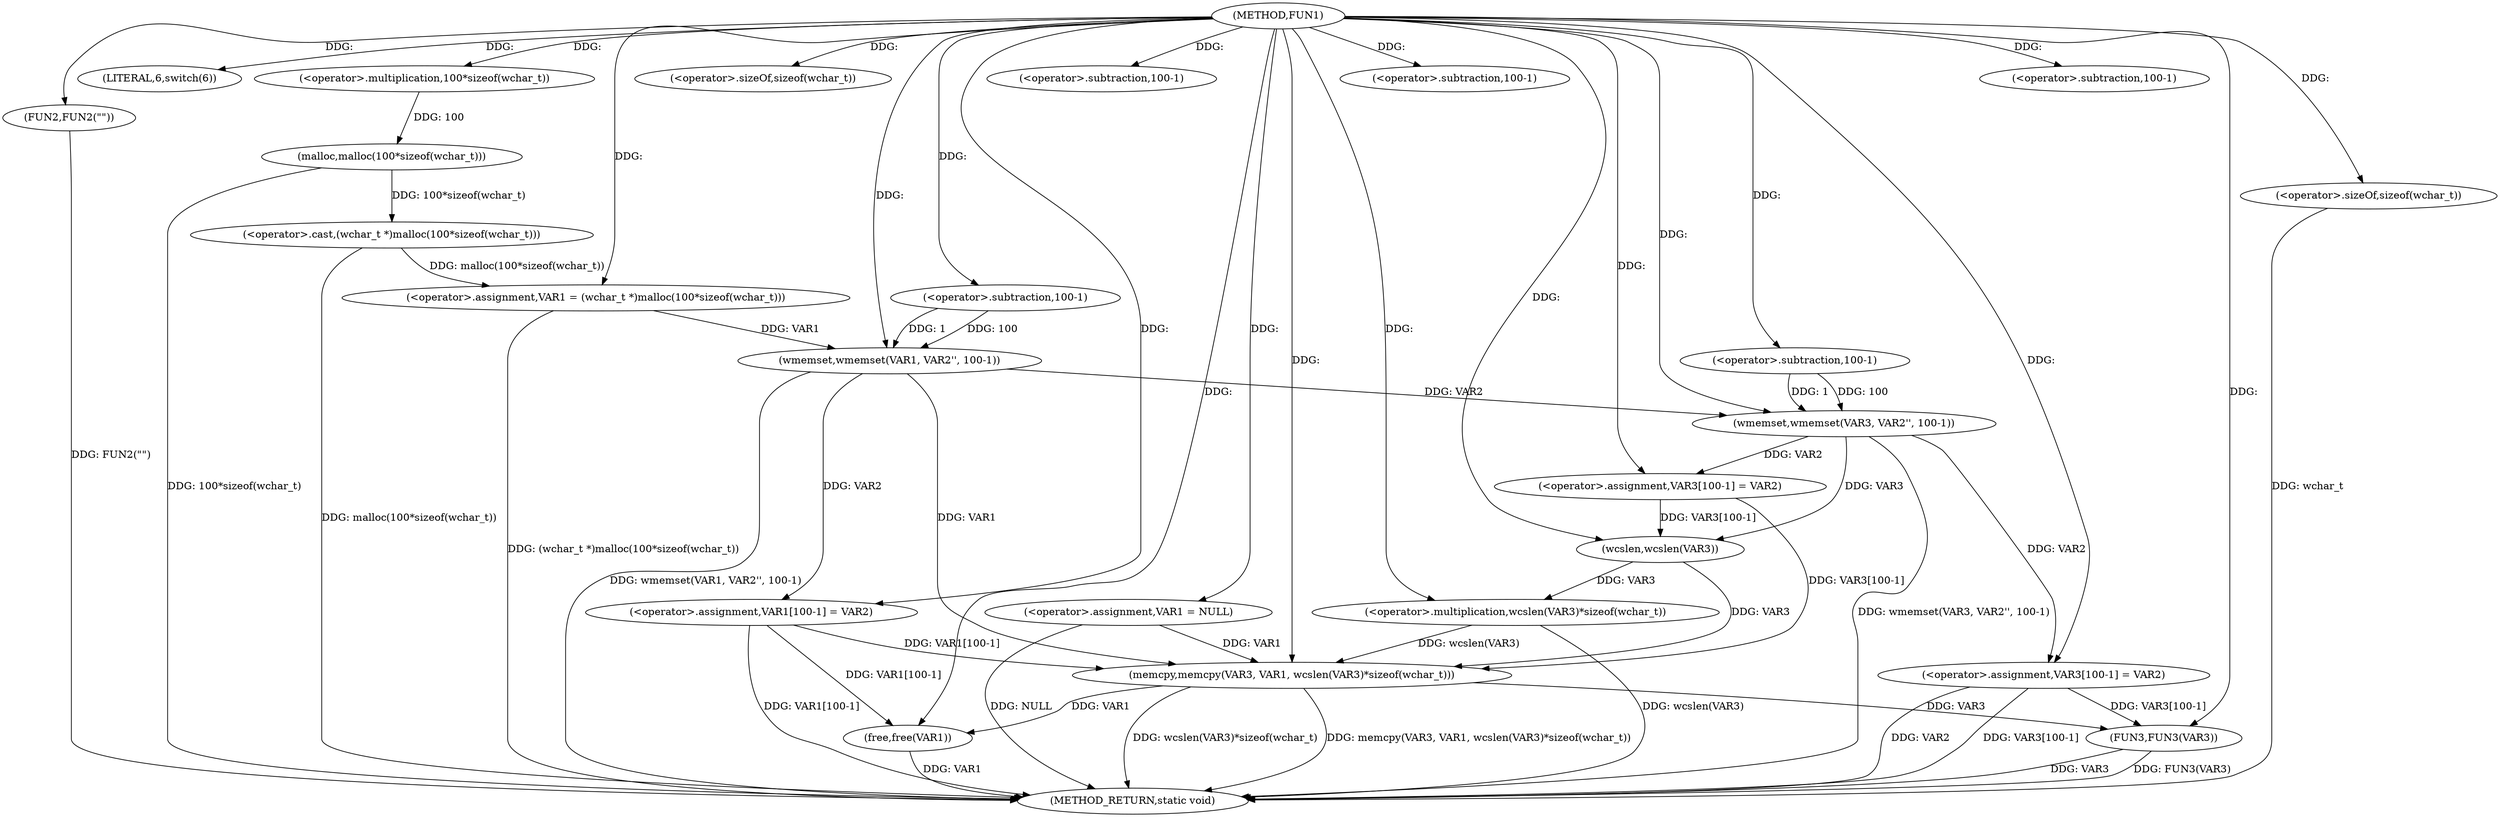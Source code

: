 digraph FUN1 {  
"1000100" [label = "(METHOD,FUN1)" ]
"1000171" [label = "(METHOD_RETURN,static void)" ]
"1000103" [label = "(<operator>.assignment,VAR1 = NULL)" ]
"1000107" [label = "(LITERAL,6,switch(6))" ]
"1000110" [label = "(<operator>.assignment,VAR1 = (wchar_t *)malloc(100*sizeof(wchar_t)))" ]
"1000112" [label = "(<operator>.cast,(wchar_t *)malloc(100*sizeof(wchar_t)))" ]
"1000114" [label = "(malloc,malloc(100*sizeof(wchar_t)))" ]
"1000115" [label = "(<operator>.multiplication,100*sizeof(wchar_t))" ]
"1000117" [label = "(<operator>.sizeOf,sizeof(wchar_t))" ]
"1000119" [label = "(wmemset,wmemset(VAR1, VAR2'', 100-1))" ]
"1000122" [label = "(<operator>.subtraction,100-1)" ]
"1000125" [label = "(<operator>.assignment,VAR1[100-1] = VAR2)" ]
"1000128" [label = "(<operator>.subtraction,100-1)" ]
"1000134" [label = "(FUN2,FUN2(\"\"))" ]
"1000139" [label = "(wmemset,wmemset(VAR3, VAR2'', 100-1))" ]
"1000142" [label = "(<operator>.subtraction,100-1)" ]
"1000145" [label = "(<operator>.assignment,VAR3[100-1] = VAR2)" ]
"1000148" [label = "(<operator>.subtraction,100-1)" ]
"1000152" [label = "(memcpy,memcpy(VAR3, VAR1, wcslen(VAR3)*sizeof(wchar_t)))" ]
"1000155" [label = "(<operator>.multiplication,wcslen(VAR3)*sizeof(wchar_t))" ]
"1000156" [label = "(wcslen,wcslen(VAR3))" ]
"1000158" [label = "(<operator>.sizeOf,sizeof(wchar_t))" ]
"1000160" [label = "(<operator>.assignment,VAR3[100-1] = VAR2)" ]
"1000163" [label = "(<operator>.subtraction,100-1)" ]
"1000167" [label = "(FUN3,FUN3(VAR3))" ]
"1000169" [label = "(free,free(VAR1))" ]
  "1000158" -> "1000171"  [ label = "DDG: wchar_t"] 
  "1000103" -> "1000171"  [ label = "DDG: NULL"] 
  "1000139" -> "1000171"  [ label = "DDG: wmemset(VAR3, VAR2'', 100-1)"] 
  "1000114" -> "1000171"  [ label = "DDG: 100*sizeof(wchar_t)"] 
  "1000110" -> "1000171"  [ label = "DDG: (wchar_t *)malloc(100*sizeof(wchar_t))"] 
  "1000169" -> "1000171"  [ label = "DDG: VAR1"] 
  "1000155" -> "1000171"  [ label = "DDG: wcslen(VAR3)"] 
  "1000119" -> "1000171"  [ label = "DDG: wmemset(VAR1, VAR2'', 100-1)"] 
  "1000160" -> "1000171"  [ label = "DDG: VAR3[100-1]"] 
  "1000167" -> "1000171"  [ label = "DDG: VAR3"] 
  "1000125" -> "1000171"  [ label = "DDG: VAR1[100-1]"] 
  "1000112" -> "1000171"  [ label = "DDG: malloc(100*sizeof(wchar_t))"] 
  "1000160" -> "1000171"  [ label = "DDG: VAR2"] 
  "1000152" -> "1000171"  [ label = "DDG: memcpy(VAR3, VAR1, wcslen(VAR3)*sizeof(wchar_t))"] 
  "1000152" -> "1000171"  [ label = "DDG: wcslen(VAR3)*sizeof(wchar_t)"] 
  "1000167" -> "1000171"  [ label = "DDG: FUN3(VAR3)"] 
  "1000134" -> "1000171"  [ label = "DDG: FUN2(\"\")"] 
  "1000100" -> "1000103"  [ label = "DDG: "] 
  "1000100" -> "1000107"  [ label = "DDG: "] 
  "1000112" -> "1000110"  [ label = "DDG: malloc(100*sizeof(wchar_t))"] 
  "1000100" -> "1000110"  [ label = "DDG: "] 
  "1000114" -> "1000112"  [ label = "DDG: 100*sizeof(wchar_t)"] 
  "1000115" -> "1000114"  [ label = "DDG: 100"] 
  "1000100" -> "1000115"  [ label = "DDG: "] 
  "1000100" -> "1000117"  [ label = "DDG: "] 
  "1000110" -> "1000119"  [ label = "DDG: VAR1"] 
  "1000100" -> "1000119"  [ label = "DDG: "] 
  "1000122" -> "1000119"  [ label = "DDG: 100"] 
  "1000122" -> "1000119"  [ label = "DDG: 1"] 
  "1000100" -> "1000122"  [ label = "DDG: "] 
  "1000119" -> "1000125"  [ label = "DDG: VAR2"] 
  "1000100" -> "1000125"  [ label = "DDG: "] 
  "1000100" -> "1000128"  [ label = "DDG: "] 
  "1000100" -> "1000134"  [ label = "DDG: "] 
  "1000100" -> "1000139"  [ label = "DDG: "] 
  "1000119" -> "1000139"  [ label = "DDG: VAR2"] 
  "1000142" -> "1000139"  [ label = "DDG: 100"] 
  "1000142" -> "1000139"  [ label = "DDG: 1"] 
  "1000100" -> "1000142"  [ label = "DDG: "] 
  "1000139" -> "1000145"  [ label = "DDG: VAR2"] 
  "1000100" -> "1000145"  [ label = "DDG: "] 
  "1000100" -> "1000148"  [ label = "DDG: "] 
  "1000156" -> "1000152"  [ label = "DDG: VAR3"] 
  "1000145" -> "1000152"  [ label = "DDG: VAR3[100-1]"] 
  "1000100" -> "1000152"  [ label = "DDG: "] 
  "1000125" -> "1000152"  [ label = "DDG: VAR1[100-1]"] 
  "1000103" -> "1000152"  [ label = "DDG: VAR1"] 
  "1000119" -> "1000152"  [ label = "DDG: VAR1"] 
  "1000155" -> "1000152"  [ label = "DDG: wcslen(VAR3)"] 
  "1000156" -> "1000155"  [ label = "DDG: VAR3"] 
  "1000139" -> "1000156"  [ label = "DDG: VAR3"] 
  "1000145" -> "1000156"  [ label = "DDG: VAR3[100-1]"] 
  "1000100" -> "1000156"  [ label = "DDG: "] 
  "1000100" -> "1000155"  [ label = "DDG: "] 
  "1000100" -> "1000158"  [ label = "DDG: "] 
  "1000100" -> "1000160"  [ label = "DDG: "] 
  "1000139" -> "1000160"  [ label = "DDG: VAR2"] 
  "1000100" -> "1000163"  [ label = "DDG: "] 
  "1000152" -> "1000167"  [ label = "DDG: VAR3"] 
  "1000160" -> "1000167"  [ label = "DDG: VAR3[100-1]"] 
  "1000100" -> "1000167"  [ label = "DDG: "] 
  "1000125" -> "1000169"  [ label = "DDG: VAR1[100-1]"] 
  "1000152" -> "1000169"  [ label = "DDG: VAR1"] 
  "1000100" -> "1000169"  [ label = "DDG: "] 
}
